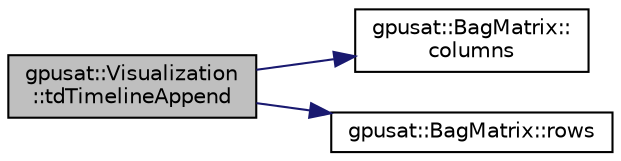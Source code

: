 digraph "gpusat::Visualization::tdTimelineAppend"
{
 // INTERACTIVE_SVG=YES
 // LATEX_PDF_SIZE
  edge [fontname="Helvetica",fontsize="10",labelfontname="Helvetica",labelfontsize="10"];
  node [fontname="Helvetica",fontsize="10",shape=record];
  rankdir="LR";
  Node1 [label="gpusat::Visualization\l::tdTimelineAppend",height=0.2,width=0.4,color="black", fillcolor="grey75", style="filled", fontcolor="black",tooltip=" "];
  Node1 -> Node2 [color="midnightblue",fontsize="10",style="solid",fontname="Helvetica"];
  Node2 [label="gpusat::BagMatrix::\lcolumns",height=0.2,width=0.4,color="black", fillcolor="white", style="filled",URL="$classgpusat_1_1_bag_matrix.html#ac3ca0894fea2e196b1f80da4906920c3",tooltip=" "];
  Node1 -> Node3 [color="midnightblue",fontsize="10",style="solid",fontname="Helvetica"];
  Node3 [label="gpusat::BagMatrix::rows",height=0.2,width=0.4,color="black", fillcolor="white", style="filled",URL="$classgpusat_1_1_bag_matrix.html#ae908b7136aee4cbca717608e45b79a87",tooltip=" "];
}
